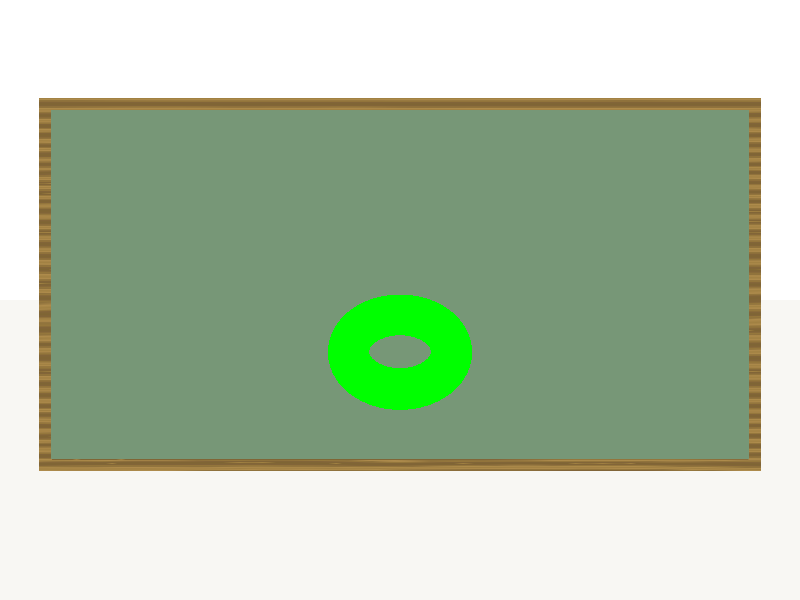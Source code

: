 //Files with predefined colors and textures
#include "colors.inc"
#include "glass.inc"
#include "golds.inc"
#include "metals.inc"
#include "stones.inc"
#include "woods.inc"
#include "textures.inc"

//Place the camera
camera {
  sky <0,0,1>           //Don't change this
  direction <-1,0,0>    //Don't change this  
  right x*image_width/image_height      //Don't change this
  location <30,0, 1> //Camera location
  look_at <0.5,0, 1>     //Where camera is pointing
  angle 15     //Angle of the view--increase to see more, decrease to see less
  
}

//Ambient light to "brighten up" darker pictures
global_settings { ambient_light White }

//Place a light--you can have more than one!
light_source {
  < 50, -30, 190>   //Change this if you want to put the light at a different point
  color White*1       //Multiplying by 2 doubles the brightness
}

//Set a background color
background { color White }

//Create a "floor"
plane {
  <0,0,1>,  -1            //This represents the plane 0x+0y+z=0
  // pigment {
  //     checker color White, color Blue
  //   }
  texture { T_Silver_3A }       //The texture comes from the file "metals.inc"
}

//Sphere with specified center point and radius
//The texture comes from the file "stones.inc"
// sphere { <0,0,1.5>, 1 texture {T_Wood17} }



// Original 

// // green box
// box {
//     < -0.04, -3, 0>,  // Near lower left corner
//     < -1, 3,  3>   // Far upper right corner
//     pigment { DarkGreen }
//     finish {diffuse 1.0}
// }



// merge {
// //wood box
// box {
//     < 0, -3.1, -0.1>,  // Near lower left corner
//     < -1, 3.1,  3.1>   // Far upper right corner
//     texture {
//         T_Wood25
//         scale 2
//         rotate <90, 0, 0>
//     }
// }

//   //crop box
//   box {
//       < 0, -3, 0>,  // Near lower left corner
//       < -0.5, 3,  3>   // Far upper right corner
//   }
// }

// Original Ends 

union{
  // green box
  box {
      < -0.04, -3, 0>,  // Near lower left corner
      < -1, 3,  3>   // Far upper right corner
      pigment { DarkGreen }
      finish {
        diffuse 1.0
        phong 1.0
        reflection 0.01
      }
  }

  merge {
  //wood box
  box {
      < 0, -3.1, -0.1>,  // Near lower left corner
      < -1, 3.1,  3.1>   // Far upper right corner
      texture {
          T_Wood25
          scale 2
          rotate <90, 0, 0>
      }
  }

    //crop box
    box {
        < 0, -3, 0>,  // Near lower left corner
        < -0.5, 3,  3>   // Far upper right corner
    }
  }

  translate < 0, 0, -0.5>
  scale 1.15
}

// sphere {
//   <0,0,0> , 0.01
//   pigment { Red }
// }

 torus {
    2.5 ,1              // major and minor radius
    rotate < 135, 0, 90 >      // so we can see it from the top
    pigment { Green }
    // texture {Glass}
    finish {reflection 0.05}
    scale 0.2
    translate < 0.5, 0, 0.5 >
}
//    torus {
//     2.5 ,1              // major and minor radius
//     rotate < 135, 0, 90 >      // so we can see it from the top
//     pigment { Green }
//     scale 0.3
//     translate < 2, -0.8, 0.5 >
//   }


// box {
//     < 0, 0, 0>,  // Near lower left corner
//     < 1, 1, 1>   // Far upper right corner
//     pigment { DarkGreen }
//     translate <0, 0, 2>
// }



// plane {
//   <0,1,0>, 0            //This represents the plane 0x+0y+z=0
//   pigment { Green }
  
// }
